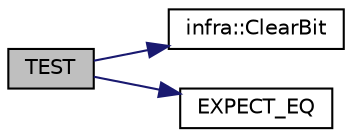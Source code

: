 digraph "TEST"
{
 // INTERACTIVE_SVG=YES
  edge [fontname="Helvetica",fontsize="10",labelfontname="Helvetica",labelfontsize="10"];
  node [fontname="Helvetica",fontsize="10",shape=record];
  rankdir="LR";
  Node7 [label="TEST",height=0.2,width=0.4,color="black", fillcolor="grey75", style="filled", fontcolor="black"];
  Node7 -> Node8 [color="midnightblue",fontsize="10",style="solid",fontname="Helvetica"];
  Node8 [label="infra::ClearBit",height=0.2,width=0.4,color="black", fillcolor="white", style="filled",URL="$d0/de3/namespaceinfra.html#a5a81411a335749d43c5ab33fe8430ff0"];
  Node7 -> Node9 [color="midnightblue",fontsize="10",style="solid",fontname="Helvetica"];
  Node9 [label="EXPECT_EQ",height=0.2,width=0.4,color="black", fillcolor="white", style="filled",URL="$d6/def/_test_json_8cpp.html#a82745227e2f0a8edbb4ae630d88a8e86"];
}
